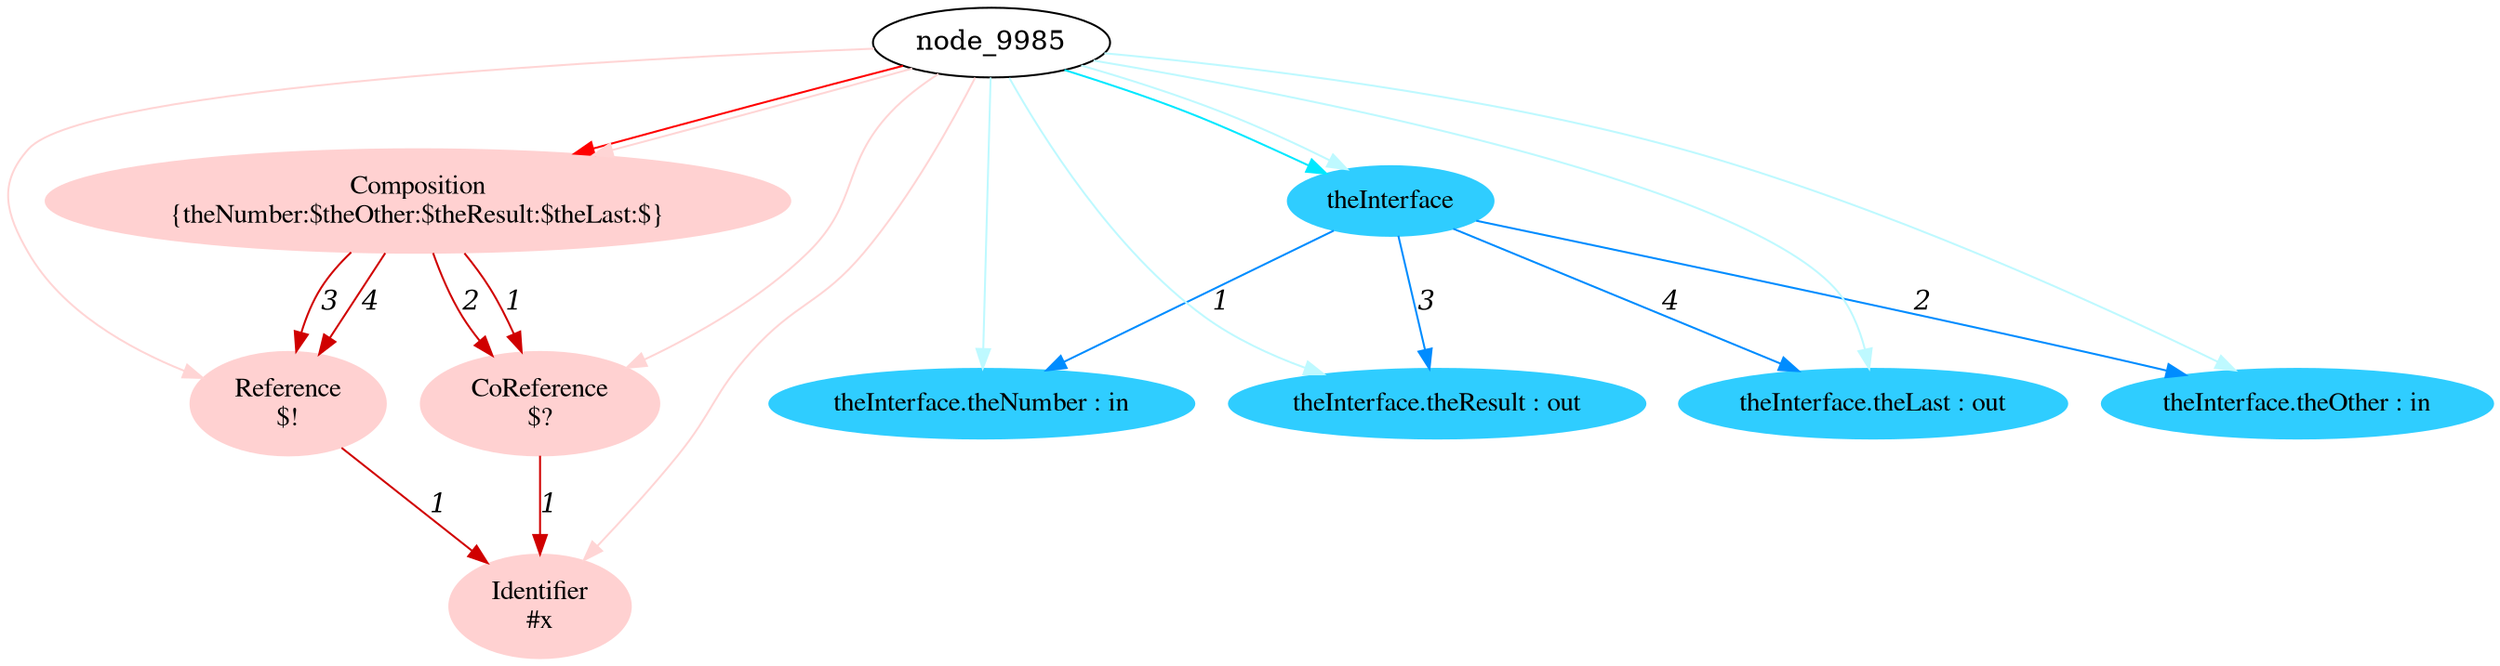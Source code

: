 digraph g{node_10028 [shape="ellipse", style="filled", color="#ffd1d1", fontname="Times", label="Identifier
#x" ]
node_10034 [shape="ellipse", style="filled", color="#ffd1d1", fontname="Times", label="CoReference
$?" ]
node_10039 [shape="ellipse", style="filled", color="#ffd1d1", fontname="Times", label="Reference
$!" ]
node_10044 [shape="ellipse", style="filled", color="#ffd1d1", fontname="Times", label="Composition
{theNumber:$theOther:$theResult:$theLast:$}" ]
node_9986 [shape="ellipse", style="filled", color="#2fcdff", fontname="Times", label="theInterface" ]
node_9987 [shape="ellipse", style="filled", color="#2fcdff", fontname="Times", label="theInterface.theNumber : in" ]
node_9989 [shape="ellipse", style="filled", color="#2fcdff", fontname="Times", label="theInterface.theOther : in" ]
node_9991 [shape="ellipse", style="filled", color="#2fcdff", fontname="Times", label="theInterface.theResult : out" ]
node_9993 [shape="ellipse", style="filled", color="#2fcdff", fontname="Times", label="theInterface.theLast : out" ]
node_10034 -> node_10028 [dir=forward, arrowHead=normal, fontname="Times-Italic", arrowsize=1, color="#d00000", label="1",  headlabel="", taillabel="" ]
node_10039 -> node_10028 [dir=forward, arrowHead=normal, fontname="Times-Italic", arrowsize=1, color="#d00000", label="1",  headlabel="", taillabel="" ]
node_10044 -> node_10034 [dir=forward, arrowHead=normal, fontname="Times-Italic", arrowsize=1, color="#d00000", label="1",  headlabel="", taillabel="" ]
node_10044 -> node_10034 [dir=forward, arrowHead=normal, fontname="Times-Italic", arrowsize=1, color="#d00000", label="2",  headlabel="", taillabel="" ]
node_10044 -> node_10039 [dir=forward, arrowHead=normal, fontname="Times-Italic", arrowsize=1, color="#d00000", label="3",  headlabel="", taillabel="" ]
node_10044 -> node_10039 [dir=forward, arrowHead=normal, fontname="Times-Italic", arrowsize=1, color="#d00000", label="4",  headlabel="", taillabel="" ]
node_9985 -> node_10044 [dir=forward, arrowHead=normal, fontname="Times-Italic", arrowsize=1, color="#ff0000", label="",  headlabel="", taillabel="" ]
node_9985 -> node_10028 [dir=forward, arrowHead=normal, fontname="Times-Italic", arrowsize=1, color="#ffd5d5", label="",  headlabel="", taillabel="" ]
node_9985 -> node_10034 [dir=forward, arrowHead=normal, fontname="Times-Italic", arrowsize=1, color="#ffd5d5", label="",  headlabel="", taillabel="" ]
node_9985 -> node_10039 [dir=forward, arrowHead=normal, fontname="Times-Italic", arrowsize=1, color="#ffd5d5", label="",  headlabel="", taillabel="" ]
node_9985 -> node_10044 [dir=forward, arrowHead=normal, fontname="Times-Italic", arrowsize=1, color="#ffd5d5", label="",  headlabel="", taillabel="" ]
node_9985 -> node_9986 [dir=forward, arrowHead=normal, fontname="Times-Italic", arrowsize=1, color="#00e8ff", label="",  headlabel="", taillabel="" ]
node_9985 -> node_9987 [dir=forward, arrowHead=normal, fontname="Times-Italic", arrowsize=1, color="#bef9ff", label="",  headlabel="", taillabel="" ]
node_9985 -> node_9989 [dir=forward, arrowHead=normal, fontname="Times-Italic", arrowsize=1, color="#bef9ff", label="",  headlabel="", taillabel="" ]
node_9985 -> node_9991 [dir=forward, arrowHead=normal, fontname="Times-Italic", arrowsize=1, color="#bef9ff", label="",  headlabel="", taillabel="" ]
node_9985 -> node_9993 [dir=forward, arrowHead=normal, fontname="Times-Italic", arrowsize=1, color="#bef9ff", label="",  headlabel="", taillabel="" ]
node_9985 -> node_9986 [dir=forward, arrowHead=normal, fontname="Times-Italic", arrowsize=1, color="#bef9ff", label="",  headlabel="", taillabel="" ]
node_9986 -> node_9987 [dir=forward, arrowHead=normal, fontname="Times-Italic", arrowsize=1, color="#008cff", label="1",  headlabel="", taillabel="" ]
node_9986 -> node_9989 [dir=forward, arrowHead=normal, fontname="Times-Italic", arrowsize=1, color="#008cff", label="2",  headlabel="", taillabel="" ]
node_9986 -> node_9991 [dir=forward, arrowHead=normal, fontname="Times-Italic", arrowsize=1, color="#008cff", label="3",  headlabel="", taillabel="" ]
node_9986 -> node_9993 [dir=forward, arrowHead=normal, fontname="Times-Italic", arrowsize=1, color="#008cff", label="4",  headlabel="", taillabel="" ]
}